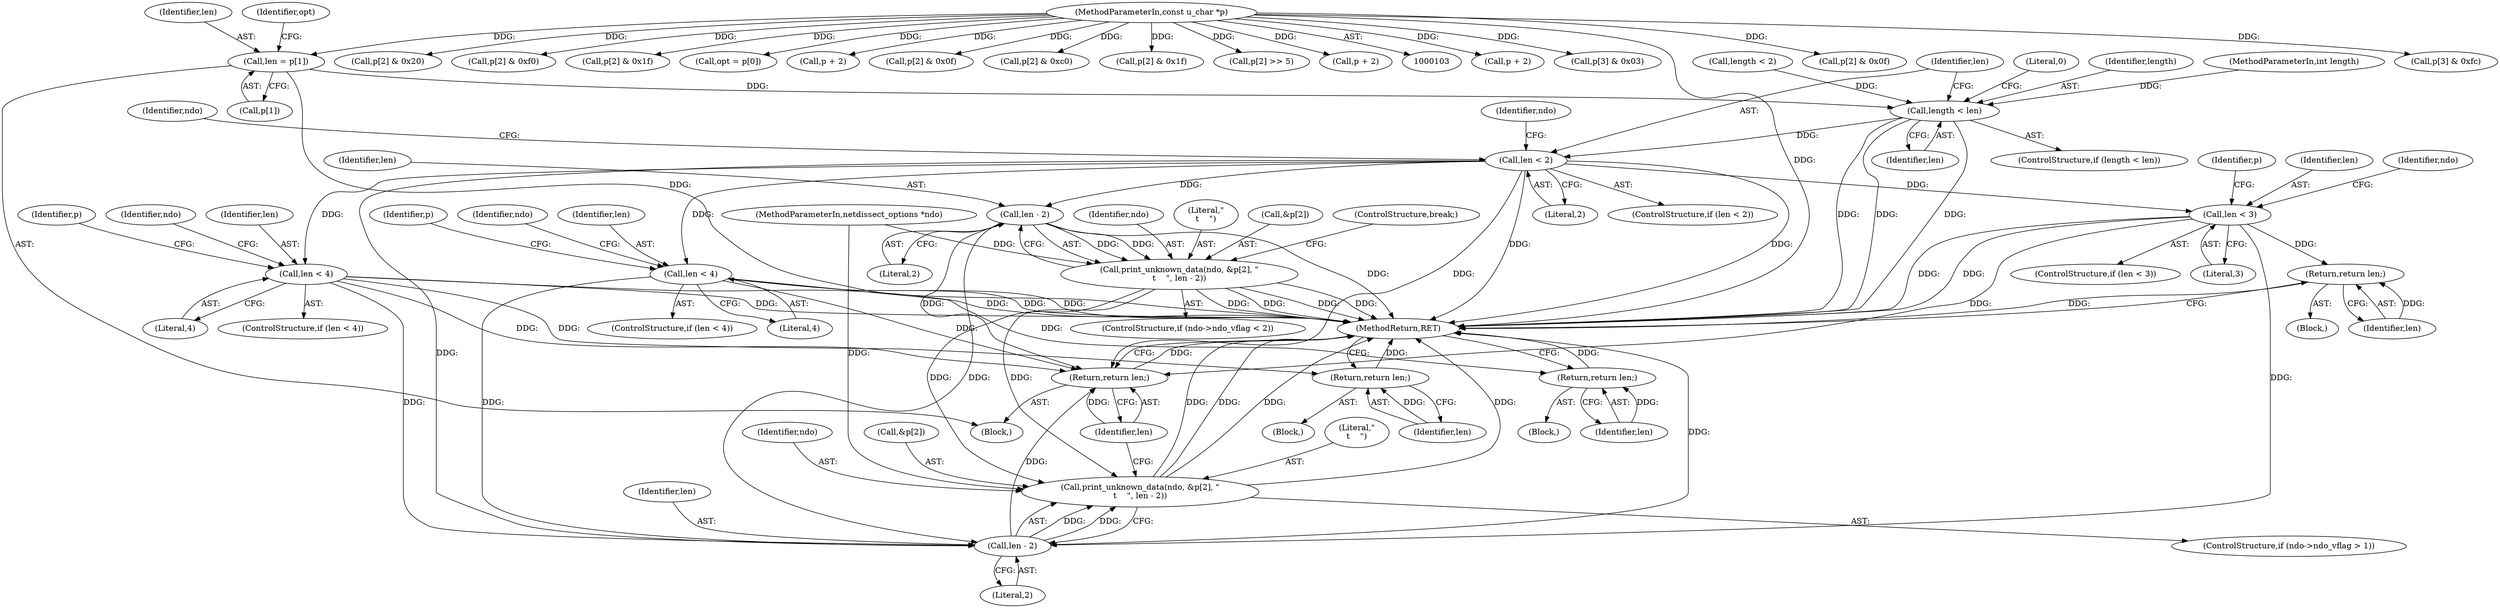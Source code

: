 digraph "0_tcpdump_7029d15f148ef24bb7c6668bc640f5470d085e5a_0@pointer" {
"1000120" [label="(Call,len = p[1])"];
"1000105" [label="(MethodParameterIn,const u_char *p)"];
"1000131" [label="(Call,length < len)"];
"1000137" [label="(Call,len < 2)"];
"1000174" [label="(Call,len < 3)"];
"1000182" [label="(Return,return len;)"];
"1000363" [label="(Call,len - 2)"];
"1000356" [label="(Call,print_unknown_data(ndo, &p[2], \"\n\t    \", len - 2))"];
"1000366" [label="(Return,return len;)"];
"1000209" [label="(Call,len < 4)"];
"1000217" [label="(Return,return len;)"];
"1000259" [label="(Call,len < 4)"];
"1000267" [label="(Return,return len;)"];
"1000346" [label="(Call,len - 2)"];
"1000339" [label="(Call,print_unknown_data(ndo, &p[2], \"\n\t    \", len - 2))"];
"1000158" [label="(Identifier,ndo)"];
"1000221" [label="(Call,p + 2)"];
"1000183" [label="(Identifier,len)"];
"1000313" [label="(Call,p[3] & 0x03)"];
"1000174" [label="(Call,len < 3)"];
"1000209" [label="(Call,len < 4)"];
"1000187" [label="(Identifier,p)"];
"1000265" [label="(Identifier,ndo)"];
"1000339" [label="(Call,print_unknown_data(ndo, &p[2], \"\n\t    \", len - 2))"];
"1000106" [label="(MethodParameterIn,int length)"];
"1000175" [label="(Identifier,len)"];
"1000126" [label="(Identifier,opt)"];
"1000291" [label="(Call,p[2] & 0x0f)"];
"1000212" [label="(Block,)"];
"1000218" [label="(Identifier,len)"];
"1000347" [label="(Identifier,len)"];
"1000307" [label="(Call,p[3] & 0xfc)"];
"1000333" [label="(ControlStructure,if (ndo->ndo_vflag < 2))"];
"1000211" [label="(Literal,4)"];
"1000262" [label="(Block,)"];
"1000346" [label="(Call,len - 2)"];
"1000364" [label="(Identifier,len)"];
"1000122" [label="(Call,p[1])"];
"1000182" [label="(Return,return len;)"];
"1000177" [label="(Block,)"];
"1000222" [label="(Identifier,p)"];
"1000240" [label="(Call,p[2] & 0x20)"];
"1000138" [label="(Identifier,len)"];
"1000143" [label="(Identifier,ndo)"];
"1000261" [label="(Literal,4)"];
"1000348" [label="(Literal,2)"];
"1000130" [label="(ControlStructure,if (length < len))"];
"1000340" [label="(Identifier,ndo)"];
"1000363" [label="(Call,len - 2)"];
"1000104" [label="(MethodParameterIn,netdissect_options *ndo)"];
"1000111" [label="(Call,length < 2)"];
"1000282" [label="(Call,p[2] & 0xf0)"];
"1000259" [label="(Call,len < 4)"];
"1000135" [label="(Literal,0)"];
"1000208" [label="(ControlStructure,if (len < 4))"];
"1000137" [label="(Call,len < 2)"];
"1000201" [label="(Call,p[2] & 0x1f)"];
"1000375" [label="(MethodReturn,RET)"];
"1000125" [label="(Call,opt = p[0])"];
"1000107" [label="(Block,)"];
"1000121" [label="(Identifier,len)"];
"1000105" [label="(MethodParameterIn,const u_char *p)"];
"1000362" [label="(Literal,\"\n\t    \")"];
"1000133" [label="(Identifier,len)"];
"1000120" [label="(Call,len = p[1])"];
"1000357" [label="(Identifier,ndo)"];
"1000366" [label="(Return,return len;)"];
"1000173" [label="(ControlStructure,if (len < 3))"];
"1000272" [label="(Identifier,p)"];
"1000268" [label="(Identifier,len)"];
"1000186" [label="(Call,p + 2)"];
"1000136" [label="(ControlStructure,if (len < 2))"];
"1000350" [label="(ControlStructure,if (ndo->ndo_vflag > 1))"];
"1000358" [label="(Call,&p[2])"];
"1000176" [label="(Literal,3)"];
"1000300" [label="(Call,p[2] & 0x0f)"];
"1000139" [label="(Literal,2)"];
"1000356" [label="(Call,print_unknown_data(ndo, &p[2], \"\n\t    \", len - 2))"];
"1000232" [label="(Call,p[2] & 0xc0)"];
"1000180" [label="(Identifier,ndo)"];
"1000217" [label="(Return,return len;)"];
"1000258" [label="(ControlStructure,if (len < 4))"];
"1000260" [label="(Identifier,len)"];
"1000248" [label="(Call,p[2] & 0x1f)"];
"1000367" [label="(Identifier,len)"];
"1000267" [label="(Return,return len;)"];
"1000345" [label="(Literal,\"\n\t    \")"];
"1000196" [label="(Call,p[2] >> 5)"];
"1000132" [label="(Identifier,length)"];
"1000131" [label="(Call,length < len)"];
"1000365" [label="(Literal,2)"];
"1000215" [label="(Identifier,ndo)"];
"1000271" [label="(Call,p + 2)"];
"1000341" [label="(Call,&p[2])"];
"1000349" [label="(ControlStructure,break;)"];
"1000210" [label="(Identifier,len)"];
"1000120" -> "1000107"  [label="AST: "];
"1000120" -> "1000122"  [label="CFG: "];
"1000121" -> "1000120"  [label="AST: "];
"1000122" -> "1000120"  [label="AST: "];
"1000126" -> "1000120"  [label="CFG: "];
"1000120" -> "1000375"  [label="DDG: "];
"1000105" -> "1000120"  [label="DDG: "];
"1000120" -> "1000131"  [label="DDG: "];
"1000105" -> "1000103"  [label="AST: "];
"1000105" -> "1000375"  [label="DDG: "];
"1000105" -> "1000125"  [label="DDG: "];
"1000105" -> "1000186"  [label="DDG: "];
"1000105" -> "1000196"  [label="DDG: "];
"1000105" -> "1000201"  [label="DDG: "];
"1000105" -> "1000221"  [label="DDG: "];
"1000105" -> "1000232"  [label="DDG: "];
"1000105" -> "1000240"  [label="DDG: "];
"1000105" -> "1000248"  [label="DDG: "];
"1000105" -> "1000271"  [label="DDG: "];
"1000105" -> "1000282"  [label="DDG: "];
"1000105" -> "1000291"  [label="DDG: "];
"1000105" -> "1000300"  [label="DDG: "];
"1000105" -> "1000307"  [label="DDG: "];
"1000105" -> "1000313"  [label="DDG: "];
"1000131" -> "1000130"  [label="AST: "];
"1000131" -> "1000133"  [label="CFG: "];
"1000132" -> "1000131"  [label="AST: "];
"1000133" -> "1000131"  [label="AST: "];
"1000135" -> "1000131"  [label="CFG: "];
"1000138" -> "1000131"  [label="CFG: "];
"1000131" -> "1000375"  [label="DDG: "];
"1000131" -> "1000375"  [label="DDG: "];
"1000131" -> "1000375"  [label="DDG: "];
"1000111" -> "1000131"  [label="DDG: "];
"1000106" -> "1000131"  [label="DDG: "];
"1000131" -> "1000137"  [label="DDG: "];
"1000137" -> "1000136"  [label="AST: "];
"1000137" -> "1000139"  [label="CFG: "];
"1000138" -> "1000137"  [label="AST: "];
"1000139" -> "1000137"  [label="AST: "];
"1000143" -> "1000137"  [label="CFG: "];
"1000158" -> "1000137"  [label="CFG: "];
"1000137" -> "1000375"  [label="DDG: "];
"1000137" -> "1000375"  [label="DDG: "];
"1000137" -> "1000174"  [label="DDG: "];
"1000137" -> "1000209"  [label="DDG: "];
"1000137" -> "1000259"  [label="DDG: "];
"1000137" -> "1000346"  [label="DDG: "];
"1000137" -> "1000363"  [label="DDG: "];
"1000137" -> "1000366"  [label="DDG: "];
"1000174" -> "1000173"  [label="AST: "];
"1000174" -> "1000176"  [label="CFG: "];
"1000175" -> "1000174"  [label="AST: "];
"1000176" -> "1000174"  [label="AST: "];
"1000180" -> "1000174"  [label="CFG: "];
"1000187" -> "1000174"  [label="CFG: "];
"1000174" -> "1000375"  [label="DDG: "];
"1000174" -> "1000375"  [label="DDG: "];
"1000174" -> "1000182"  [label="DDG: "];
"1000174" -> "1000363"  [label="DDG: "];
"1000174" -> "1000366"  [label="DDG: "];
"1000182" -> "1000177"  [label="AST: "];
"1000182" -> "1000183"  [label="CFG: "];
"1000183" -> "1000182"  [label="AST: "];
"1000375" -> "1000182"  [label="CFG: "];
"1000182" -> "1000375"  [label="DDG: "];
"1000183" -> "1000182"  [label="DDG: "];
"1000363" -> "1000356"  [label="AST: "];
"1000363" -> "1000365"  [label="CFG: "];
"1000364" -> "1000363"  [label="AST: "];
"1000365" -> "1000363"  [label="AST: "];
"1000356" -> "1000363"  [label="CFG: "];
"1000363" -> "1000375"  [label="DDG: "];
"1000363" -> "1000356"  [label="DDG: "];
"1000363" -> "1000356"  [label="DDG: "];
"1000259" -> "1000363"  [label="DDG: "];
"1000209" -> "1000363"  [label="DDG: "];
"1000346" -> "1000363"  [label="DDG: "];
"1000363" -> "1000366"  [label="DDG: "];
"1000356" -> "1000350"  [label="AST: "];
"1000357" -> "1000356"  [label="AST: "];
"1000358" -> "1000356"  [label="AST: "];
"1000362" -> "1000356"  [label="AST: "];
"1000367" -> "1000356"  [label="CFG: "];
"1000356" -> "1000375"  [label="DDG: "];
"1000356" -> "1000375"  [label="DDG: "];
"1000356" -> "1000375"  [label="DDG: "];
"1000356" -> "1000375"  [label="DDG: "];
"1000339" -> "1000356"  [label="DDG: "];
"1000339" -> "1000356"  [label="DDG: "];
"1000104" -> "1000356"  [label="DDG: "];
"1000366" -> "1000107"  [label="AST: "];
"1000366" -> "1000367"  [label="CFG: "];
"1000367" -> "1000366"  [label="AST: "];
"1000375" -> "1000366"  [label="CFG: "];
"1000366" -> "1000375"  [label="DDG: "];
"1000367" -> "1000366"  [label="DDG: "];
"1000259" -> "1000366"  [label="DDG: "];
"1000209" -> "1000366"  [label="DDG: "];
"1000346" -> "1000366"  [label="DDG: "];
"1000209" -> "1000208"  [label="AST: "];
"1000209" -> "1000211"  [label="CFG: "];
"1000210" -> "1000209"  [label="AST: "];
"1000211" -> "1000209"  [label="AST: "];
"1000215" -> "1000209"  [label="CFG: "];
"1000222" -> "1000209"  [label="CFG: "];
"1000209" -> "1000375"  [label="DDG: "];
"1000209" -> "1000375"  [label="DDG: "];
"1000209" -> "1000217"  [label="DDG: "];
"1000217" -> "1000212"  [label="AST: "];
"1000217" -> "1000218"  [label="CFG: "];
"1000218" -> "1000217"  [label="AST: "];
"1000375" -> "1000217"  [label="CFG: "];
"1000217" -> "1000375"  [label="DDG: "];
"1000218" -> "1000217"  [label="DDG: "];
"1000259" -> "1000258"  [label="AST: "];
"1000259" -> "1000261"  [label="CFG: "];
"1000260" -> "1000259"  [label="AST: "];
"1000261" -> "1000259"  [label="AST: "];
"1000265" -> "1000259"  [label="CFG: "];
"1000272" -> "1000259"  [label="CFG: "];
"1000259" -> "1000375"  [label="DDG: "];
"1000259" -> "1000375"  [label="DDG: "];
"1000259" -> "1000267"  [label="DDG: "];
"1000267" -> "1000262"  [label="AST: "];
"1000267" -> "1000268"  [label="CFG: "];
"1000268" -> "1000267"  [label="AST: "];
"1000375" -> "1000267"  [label="CFG: "];
"1000267" -> "1000375"  [label="DDG: "];
"1000268" -> "1000267"  [label="DDG: "];
"1000346" -> "1000339"  [label="AST: "];
"1000346" -> "1000348"  [label="CFG: "];
"1000347" -> "1000346"  [label="AST: "];
"1000348" -> "1000346"  [label="AST: "];
"1000339" -> "1000346"  [label="CFG: "];
"1000346" -> "1000375"  [label="DDG: "];
"1000346" -> "1000339"  [label="DDG: "];
"1000346" -> "1000339"  [label="DDG: "];
"1000339" -> "1000333"  [label="AST: "];
"1000340" -> "1000339"  [label="AST: "];
"1000341" -> "1000339"  [label="AST: "];
"1000345" -> "1000339"  [label="AST: "];
"1000349" -> "1000339"  [label="CFG: "];
"1000339" -> "1000375"  [label="DDG: "];
"1000339" -> "1000375"  [label="DDG: "];
"1000339" -> "1000375"  [label="DDG: "];
"1000339" -> "1000375"  [label="DDG: "];
"1000104" -> "1000339"  [label="DDG: "];
}
